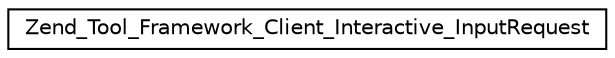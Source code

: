digraph G
{
  edge [fontname="Helvetica",fontsize="10",labelfontname="Helvetica",labelfontsize="10"];
  node [fontname="Helvetica",fontsize="10",shape=record];
  rankdir="LR";
  Node1 [label="Zend_Tool_Framework_Client_Interactive_InputRequest",height=0.2,width=0.4,color="black", fillcolor="white", style="filled",URL="$class_zend___tool___framework___client___interactive___input_request.html"];
}
